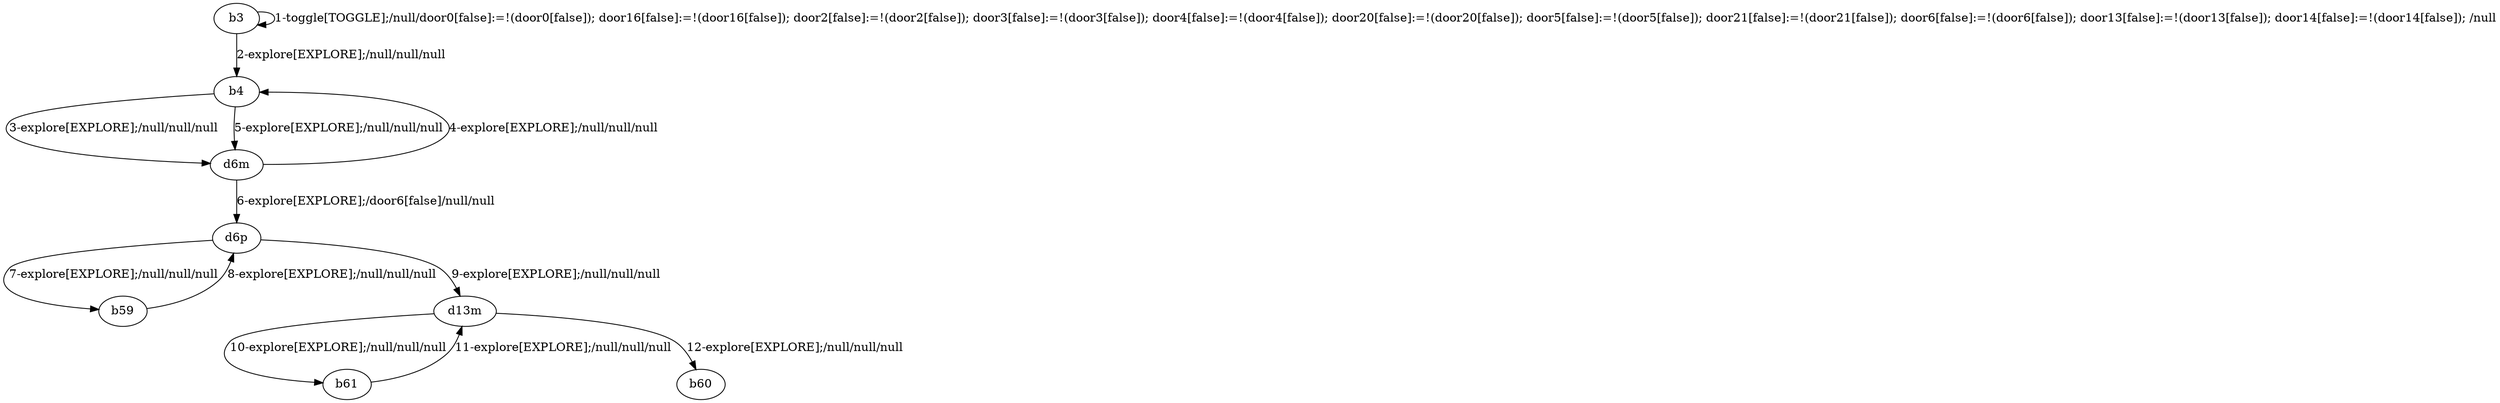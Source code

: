# Total number of goals covered by this test: 1
# d13m --> b60

digraph g {
"b3" -> "b3" [label = "1-toggle[TOGGLE];/null/door0[false]:=!(door0[false]); door16[false]:=!(door16[false]); door2[false]:=!(door2[false]); door3[false]:=!(door3[false]); door4[false]:=!(door4[false]); door20[false]:=!(door20[false]); door5[false]:=!(door5[false]); door21[false]:=!(door21[false]); door6[false]:=!(door6[false]); door13[false]:=!(door13[false]); door14[false]:=!(door14[false]); /null"];
"b3" -> "b4" [label = "2-explore[EXPLORE];/null/null/null"];
"b4" -> "d6m" [label = "3-explore[EXPLORE];/null/null/null"];
"d6m" -> "b4" [label = "4-explore[EXPLORE];/null/null/null"];
"b4" -> "d6m" [label = "5-explore[EXPLORE];/null/null/null"];
"d6m" -> "d6p" [label = "6-explore[EXPLORE];/door6[false]/null/null"];
"d6p" -> "b59" [label = "7-explore[EXPLORE];/null/null/null"];
"b59" -> "d6p" [label = "8-explore[EXPLORE];/null/null/null"];
"d6p" -> "d13m" [label = "9-explore[EXPLORE];/null/null/null"];
"d13m" -> "b61" [label = "10-explore[EXPLORE];/null/null/null"];
"b61" -> "d13m" [label = "11-explore[EXPLORE];/null/null/null"];
"d13m" -> "b60" [label = "12-explore[EXPLORE];/null/null/null"];
}